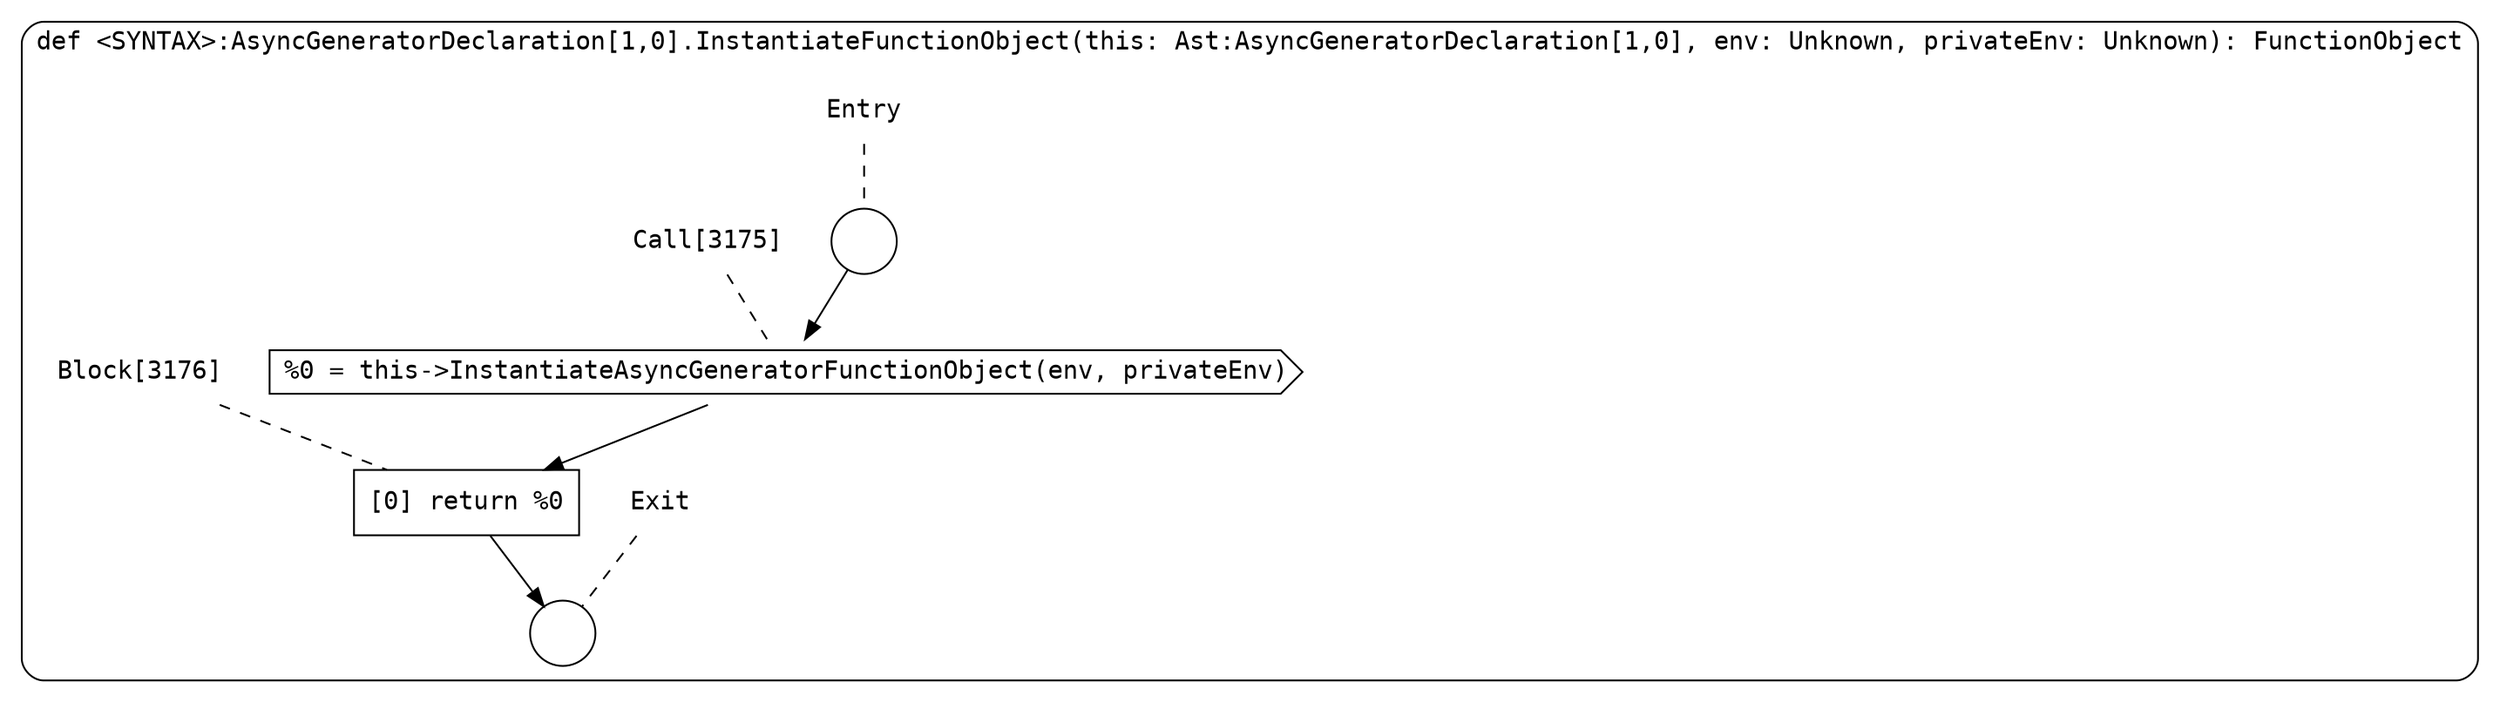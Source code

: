 digraph {
  graph [fontname = "Consolas"]
  node [fontname = "Consolas"]
  edge [fontname = "Consolas"]
  subgraph cluster842 {
    label = "def <SYNTAX>:AsyncGeneratorDeclaration[1,0].InstantiateFunctionObject(this: Ast:AsyncGeneratorDeclaration[1,0], env: Unknown, privateEnv: Unknown): FunctionObject"
    style = rounded
    cluster842_entry_name [shape=none, label=<<font color="black">Entry</font>>]
    cluster842_entry_name -> cluster842_entry [arrowhead=none, color="black", style=dashed]
    cluster842_entry [shape=circle label=" " color="black" fillcolor="white" style=filled]
    cluster842_entry -> node3175 [color="black"]
    cluster842_exit_name [shape=none, label=<<font color="black">Exit</font>>]
    cluster842_exit_name -> cluster842_exit [arrowhead=none, color="black", style=dashed]
    cluster842_exit [shape=circle label=" " color="black" fillcolor="white" style=filled]
    node3175_name [shape=none, label=<<font color="black">Call[3175]</font>>]
    node3175_name -> node3175 [arrowhead=none, color="black", style=dashed]
    node3175 [shape=cds, label=<<font color="black">%0 = this-&gt;InstantiateAsyncGeneratorFunctionObject(env, privateEnv)</font>> color="black" fillcolor="white", style=filled]
    node3175 -> node3176 [color="black"]
    node3176_name [shape=none, label=<<font color="black">Block[3176]</font>>]
    node3176_name -> node3176 [arrowhead=none, color="black", style=dashed]
    node3176 [shape=box, label=<<font color="black">[0] return %0<BR ALIGN="LEFT"/></font>> color="black" fillcolor="white", style=filled]
    node3176 -> cluster842_exit [color="black"]
  }
}